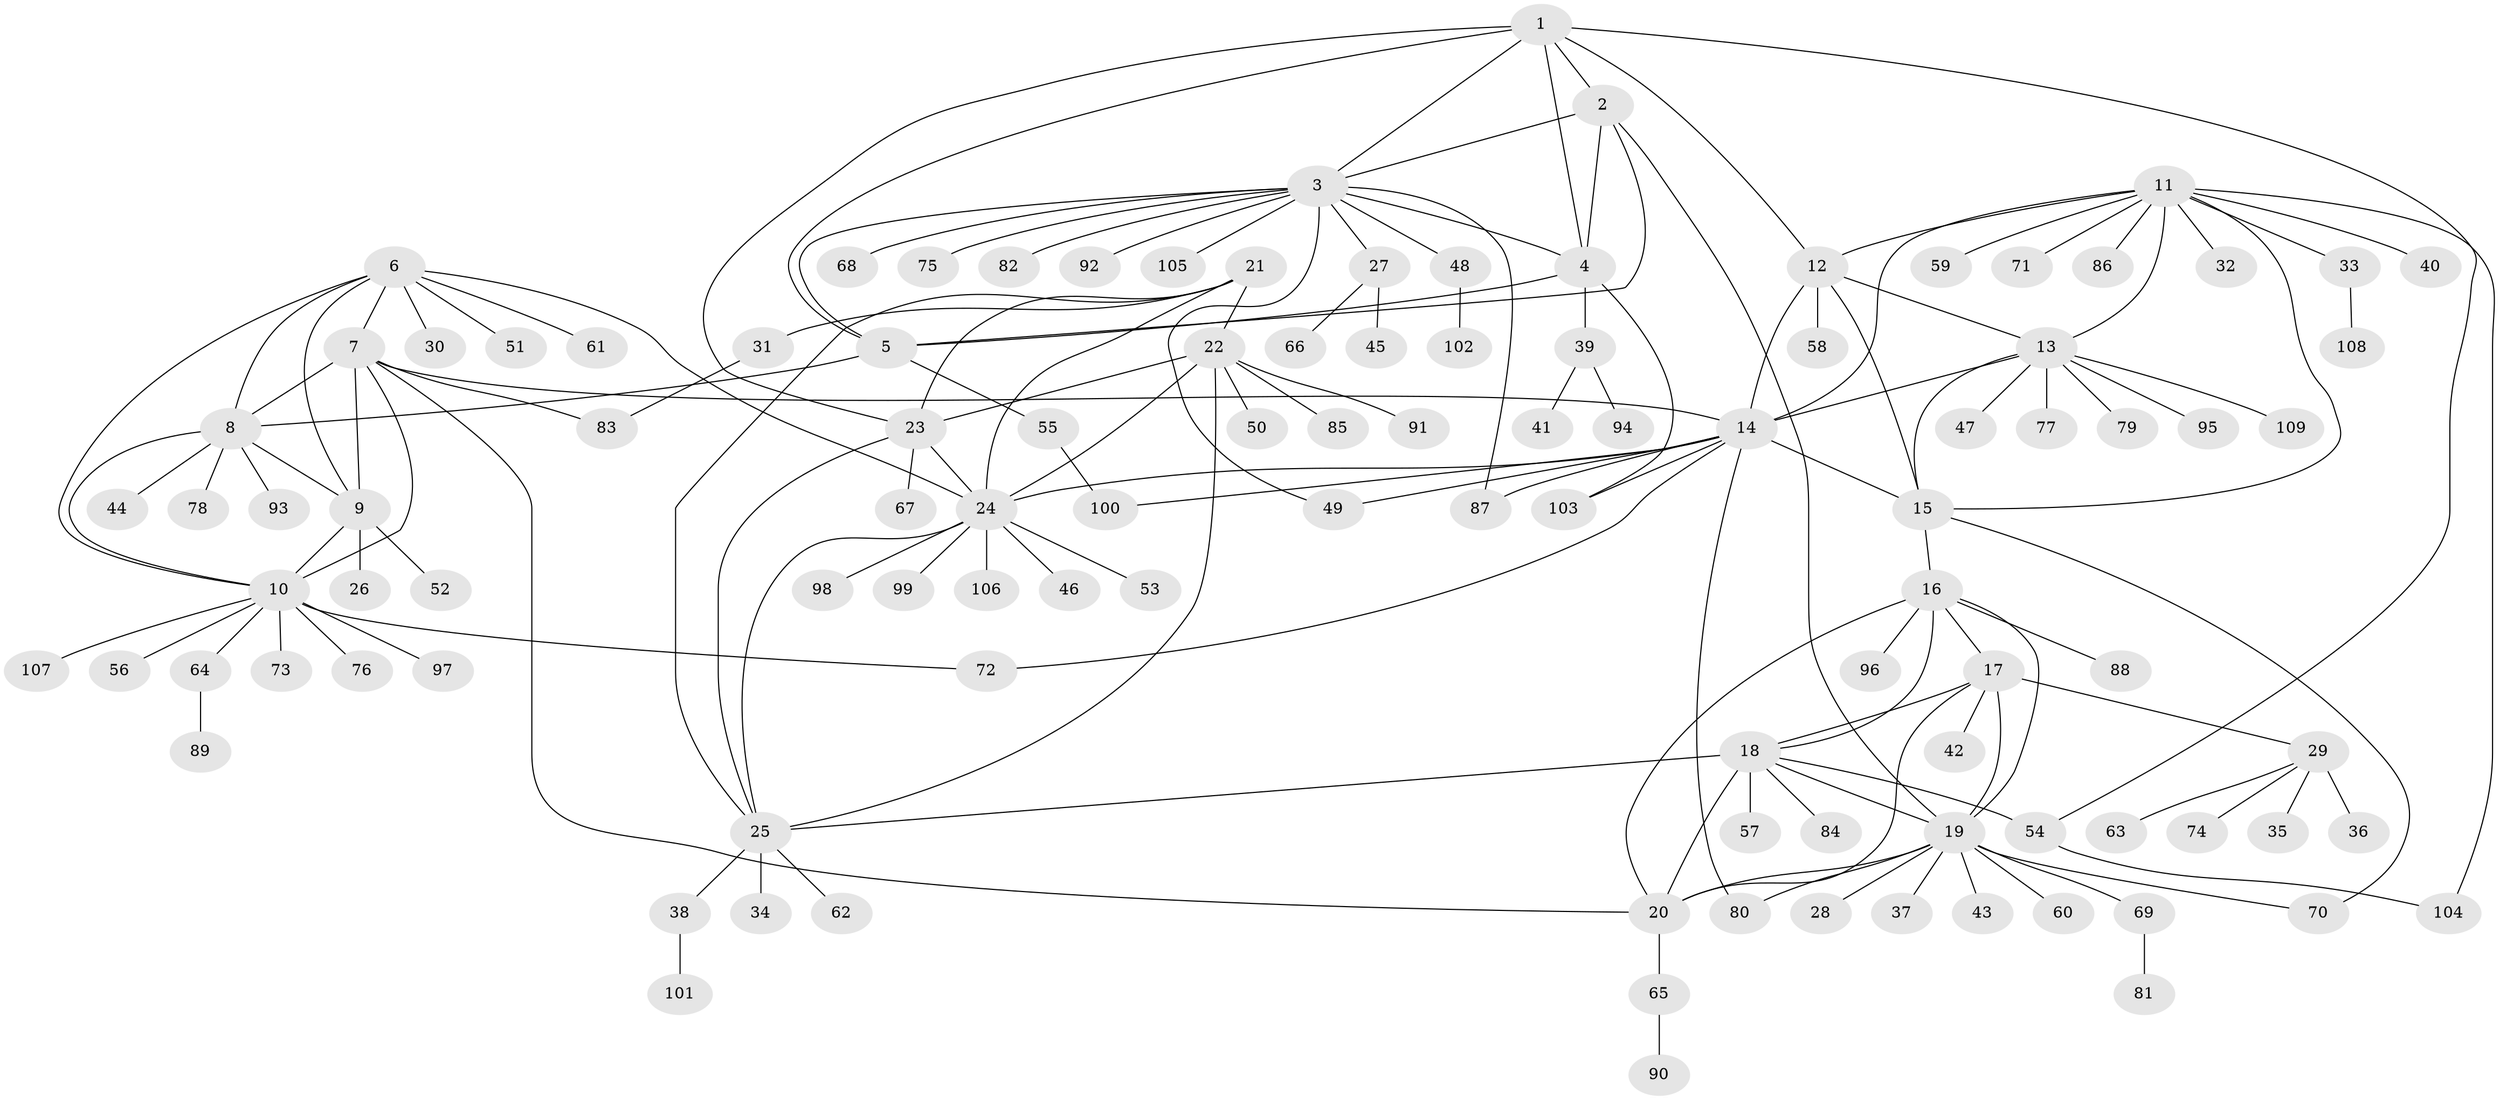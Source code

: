 // coarse degree distribution, {4: 0.05555555555555555, 6: 0.018518518518518517, 5: 0.018518518518518517, 1: 0.7962962962962963, 2: 0.018518518518518517, 10: 0.018518518518518517, 9: 0.037037037037037035, 17: 0.018518518518518517, 13: 0.018518518518518517}
// Generated by graph-tools (version 1.1) at 2025/58/03/04/25 21:58:37]
// undirected, 109 vertices, 154 edges
graph export_dot {
graph [start="1"]
  node [color=gray90,style=filled];
  1;
  2;
  3;
  4;
  5;
  6;
  7;
  8;
  9;
  10;
  11;
  12;
  13;
  14;
  15;
  16;
  17;
  18;
  19;
  20;
  21;
  22;
  23;
  24;
  25;
  26;
  27;
  28;
  29;
  30;
  31;
  32;
  33;
  34;
  35;
  36;
  37;
  38;
  39;
  40;
  41;
  42;
  43;
  44;
  45;
  46;
  47;
  48;
  49;
  50;
  51;
  52;
  53;
  54;
  55;
  56;
  57;
  58;
  59;
  60;
  61;
  62;
  63;
  64;
  65;
  66;
  67;
  68;
  69;
  70;
  71;
  72;
  73;
  74;
  75;
  76;
  77;
  78;
  79;
  80;
  81;
  82;
  83;
  84;
  85;
  86;
  87;
  88;
  89;
  90;
  91;
  92;
  93;
  94;
  95;
  96;
  97;
  98;
  99;
  100;
  101;
  102;
  103;
  104;
  105;
  106;
  107;
  108;
  109;
  1 -- 2;
  1 -- 3;
  1 -- 4;
  1 -- 5;
  1 -- 12;
  1 -- 23;
  1 -- 54;
  2 -- 3;
  2 -- 4;
  2 -- 5;
  2 -- 19;
  3 -- 4;
  3 -- 5;
  3 -- 27;
  3 -- 48;
  3 -- 49;
  3 -- 68;
  3 -- 75;
  3 -- 82;
  3 -- 87;
  3 -- 92;
  3 -- 105;
  4 -- 5;
  4 -- 39;
  4 -- 103;
  5 -- 8;
  5 -- 55;
  6 -- 7;
  6 -- 8;
  6 -- 9;
  6 -- 10;
  6 -- 24;
  6 -- 30;
  6 -- 51;
  6 -- 61;
  7 -- 8;
  7 -- 9;
  7 -- 10;
  7 -- 14;
  7 -- 20;
  7 -- 83;
  8 -- 9;
  8 -- 10;
  8 -- 44;
  8 -- 78;
  8 -- 93;
  9 -- 10;
  9 -- 26;
  9 -- 52;
  10 -- 56;
  10 -- 64;
  10 -- 72;
  10 -- 73;
  10 -- 76;
  10 -- 97;
  10 -- 107;
  11 -- 12;
  11 -- 13;
  11 -- 14;
  11 -- 15;
  11 -- 32;
  11 -- 33;
  11 -- 40;
  11 -- 59;
  11 -- 71;
  11 -- 86;
  11 -- 104;
  12 -- 13;
  12 -- 14;
  12 -- 15;
  12 -- 58;
  13 -- 14;
  13 -- 15;
  13 -- 47;
  13 -- 77;
  13 -- 79;
  13 -- 95;
  13 -- 109;
  14 -- 15;
  14 -- 24;
  14 -- 49;
  14 -- 72;
  14 -- 80;
  14 -- 87;
  14 -- 100;
  14 -- 103;
  15 -- 16;
  15 -- 70;
  16 -- 17;
  16 -- 18;
  16 -- 19;
  16 -- 20;
  16 -- 88;
  16 -- 96;
  17 -- 18;
  17 -- 19;
  17 -- 20;
  17 -- 29;
  17 -- 42;
  18 -- 19;
  18 -- 20;
  18 -- 25;
  18 -- 54;
  18 -- 57;
  18 -- 84;
  19 -- 20;
  19 -- 28;
  19 -- 37;
  19 -- 43;
  19 -- 60;
  19 -- 69;
  19 -- 70;
  19 -- 80;
  20 -- 65;
  21 -- 22;
  21 -- 23;
  21 -- 24;
  21 -- 25;
  21 -- 31;
  22 -- 23;
  22 -- 24;
  22 -- 25;
  22 -- 50;
  22 -- 85;
  22 -- 91;
  23 -- 24;
  23 -- 25;
  23 -- 67;
  24 -- 25;
  24 -- 46;
  24 -- 53;
  24 -- 98;
  24 -- 99;
  24 -- 106;
  25 -- 34;
  25 -- 38;
  25 -- 62;
  27 -- 45;
  27 -- 66;
  29 -- 35;
  29 -- 36;
  29 -- 63;
  29 -- 74;
  31 -- 83;
  33 -- 108;
  38 -- 101;
  39 -- 41;
  39 -- 94;
  48 -- 102;
  54 -- 104;
  55 -- 100;
  64 -- 89;
  65 -- 90;
  69 -- 81;
}

